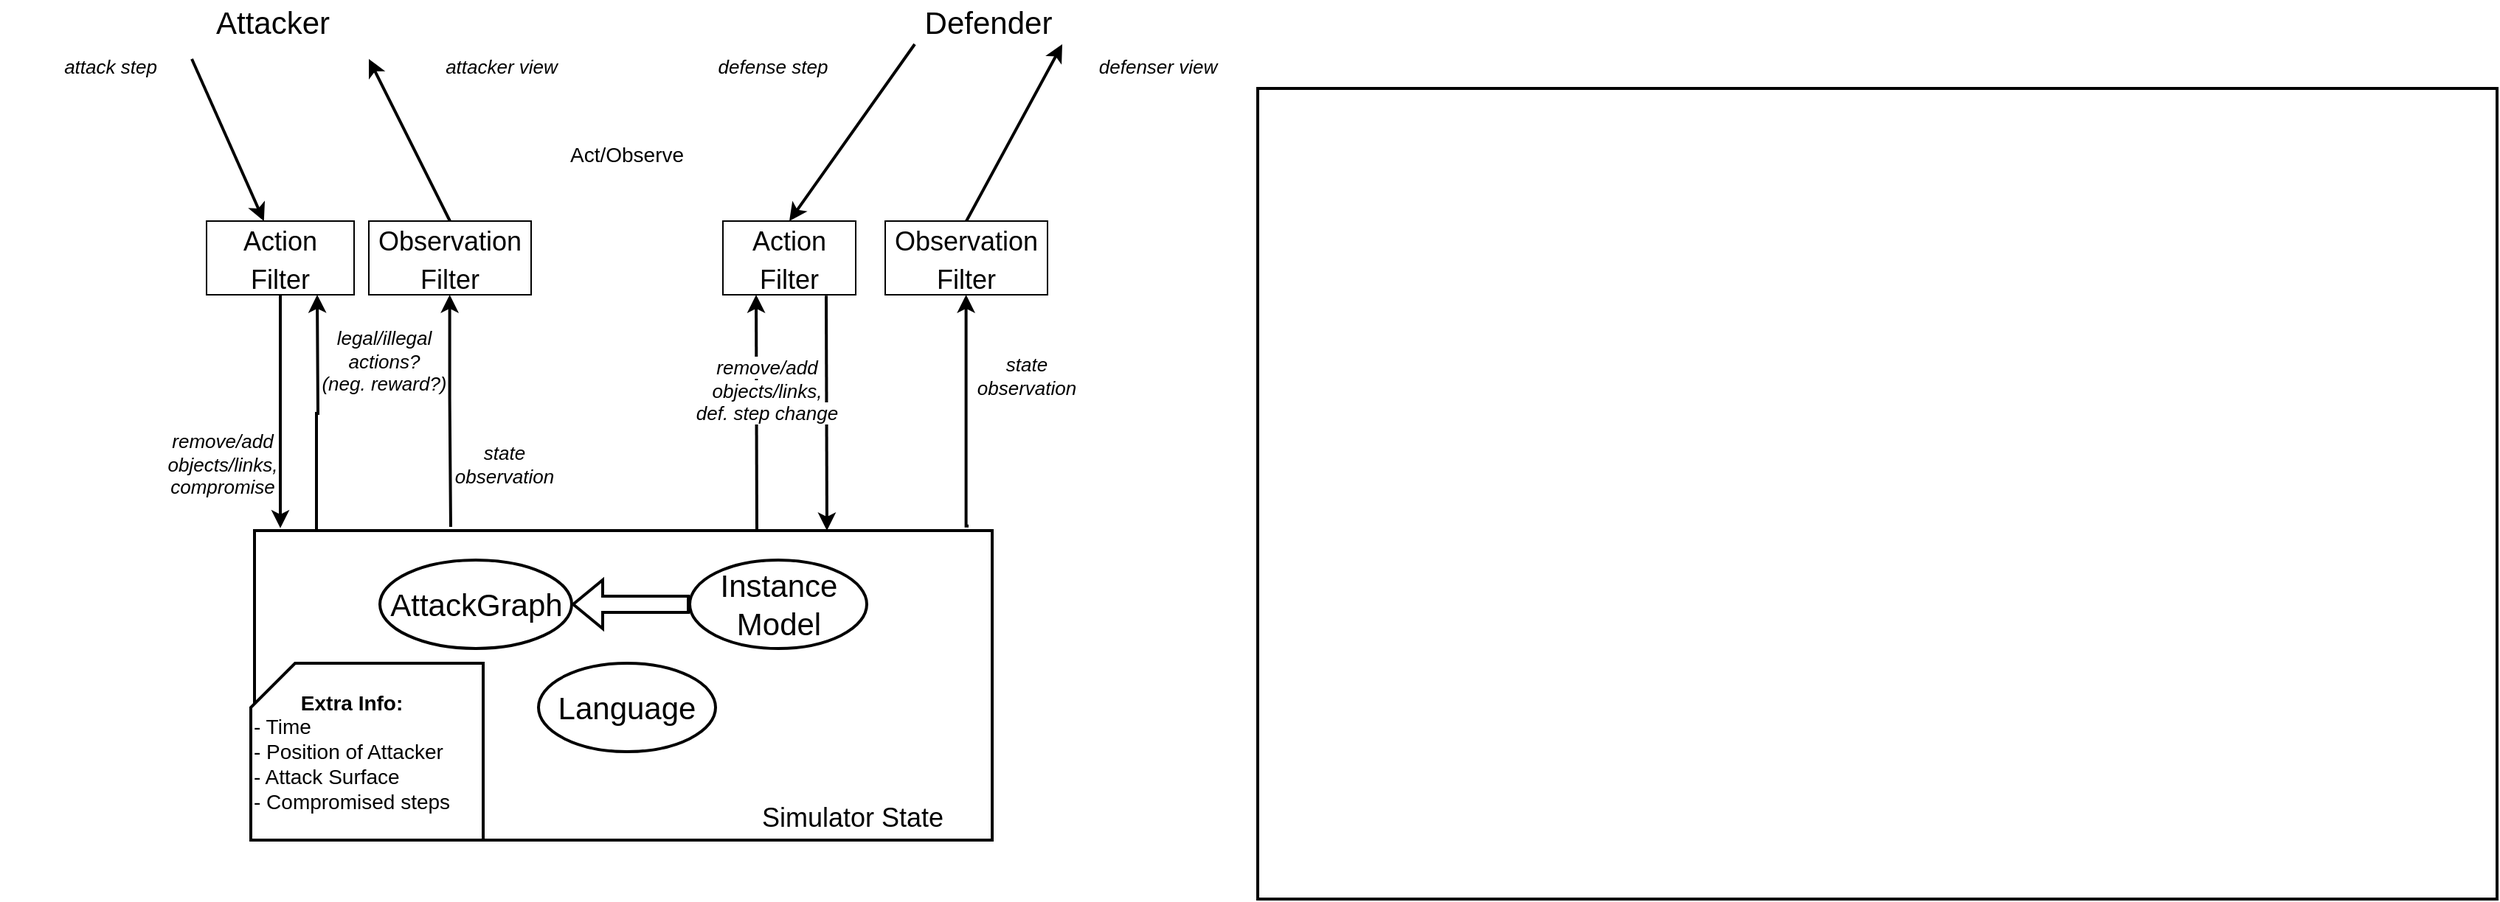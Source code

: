 <mxfile version="16.6.5" type="device"><diagram id="8wmTGzN5-qmzjFdwmFSM" name="Page-1"><mxGraphModel dx="912" dy="466" grid="1" gridSize="10" guides="1" tooltips="1" connect="1" arrows="1" fold="1" page="1" pageScale="1" pageWidth="850" pageHeight="1100" math="0" shadow="0"><root><mxCell id="0"/><mxCell id="1" parent="0"/><mxCell id="mzYf90czQtr4kP6N_9bY-1" value="" style="rounded=0;whiteSpace=wrap;html=1;strokeWidth=2;" vertex="1" parent="1"><mxGeometry x="862.5" y="140" width="840" height="550" as="geometry"/></mxCell><mxCell id="mzYf90czQtr4kP6N_9bY-24" value="" style="rounded=0;whiteSpace=wrap;html=1;fontSize=18;strokeWidth=2;" vertex="1" parent="1"><mxGeometry x="182.5" y="440" width="500" height="210" as="geometry"/></mxCell><mxCell id="mzYf90czQtr4kP6N_9bY-2" value="" style="endArrow=classic;html=1;rounded=0;strokeWidth=2;" edge="1" parent="1" target="mzYf90czQtr4kP6N_9bY-17"><mxGeometry width="50" height="50" relative="1" as="geometry"><mxPoint x="140" y="120" as="sourcePoint"/><mxPoint x="190" y="150" as="targetPoint"/></mxGeometry></mxCell><mxCell id="mzYf90czQtr4kP6N_9bY-3" value="" style="endArrow=classic;html=1;rounded=0;exitX=0.5;exitY=0;exitDx=0;exitDy=0;strokeWidth=2;" edge="1" parent="1" source="mzYf90czQtr4kP6N_9bY-18"><mxGeometry width="50" height="50" relative="1" as="geometry"><mxPoint x="230" y="80" as="sourcePoint"/><mxPoint x="260" y="120" as="targetPoint"/></mxGeometry></mxCell><mxCell id="mzYf90czQtr4kP6N_9bY-4" value="" style="endArrow=classic;html=1;rounded=0;entryX=0.5;entryY=0;entryDx=0;entryDy=0;strokeWidth=2;" edge="1" parent="1" target="mzYf90czQtr4kP6N_9bY-21"><mxGeometry width="50" height="50" relative="1" as="geometry"><mxPoint x="630" y="110" as="sourcePoint"/><mxPoint x="645.52" y="140" as="targetPoint"/></mxGeometry></mxCell><mxCell id="mzYf90czQtr4kP6N_9bY-5" value="" style="endArrow=classic;html=1;rounded=0;exitX=0.5;exitY=0;exitDx=0;exitDy=0;strokeWidth=2;" edge="1" parent="1" source="mzYf90czQtr4kP6N_9bY-20"><mxGeometry width="50" height="50" relative="1" as="geometry"><mxPoint x="718.246" y="139.38" as="sourcePoint"/><mxPoint x="730" y="110" as="targetPoint"/></mxGeometry></mxCell><mxCell id="mzYf90czQtr4kP6N_9bY-7" value="&lt;font style=&quot;font-size: 21px&quot;&gt;Attacker&lt;/font&gt;" style="text;html=1;strokeColor=none;fillColor=none;align=center;verticalAlign=middle;whiteSpace=wrap;rounded=0;" vertex="1" parent="1"><mxGeometry x="120" y="80" width="150" height="30" as="geometry"/></mxCell><mxCell id="mzYf90czQtr4kP6N_9bY-8" value="&lt;font style=&quot;font-size: 21px&quot;&gt;Defender&lt;/font&gt;" style="text;html=1;strokeColor=none;fillColor=none;align=center;verticalAlign=middle;whiteSpace=wrap;rounded=0;" vertex="1" parent="1"><mxGeometry x="620" y="80" width="120" height="30" as="geometry"/></mxCell><mxCell id="mzYf90czQtr4kP6N_9bY-10" value="AttackGraph" style="ellipse;whiteSpace=wrap;html=1;fontSize=21;strokeWidth=2;" vertex="1" parent="1"><mxGeometry x="267.5" y="460" width="130" height="60" as="geometry"/></mxCell><mxCell id="mzYf90czQtr4kP6N_9bY-12" value="Instance&lt;br&gt;Model" style="ellipse;whiteSpace=wrap;html=1;fontSize=21;strokeWidth=2;" vertex="1" parent="1"><mxGeometry x="477.5" y="460" width="120" height="60" as="geometry"/></mxCell><mxCell id="mzYf90czQtr4kP6N_9bY-14" value="" style="shape=flexArrow;endArrow=classic;html=1;rounded=0;fontSize=21;exitX=0;exitY=0.5;exitDx=0;exitDy=0;strokeWidth=2;" edge="1" parent="1" source="mzYf90czQtr4kP6N_9bY-12" target="mzYf90czQtr4kP6N_9bY-10"><mxGeometry width="50" height="50" relative="1" as="geometry"><mxPoint x="387.5" y="450" as="sourcePoint"/><mxPoint x="437.5" y="400" as="targetPoint"/></mxGeometry></mxCell><mxCell id="mzYf90czQtr4kP6N_9bY-47" style="edgeStyle=orthogonalEdgeStyle;rounded=0;orthogonalLoop=1;jettySize=auto;html=1;entryX=0.084;entryY=0;entryDx=0;entryDy=0;entryPerimeter=0;fontSize=14;startArrow=classic;startFill=1;endArrow=none;endFill=0;strokeWidth=2;" edge="1" parent="1" target="mzYf90czQtr4kP6N_9bY-24"><mxGeometry relative="1" as="geometry"><mxPoint x="225" y="280" as="sourcePoint"/></mxGeometry></mxCell><mxCell id="mzYf90czQtr4kP6N_9bY-17" value="&lt;font style=&quot;font-size: 18px&quot;&gt;Action&lt;br&gt;Filter&lt;/font&gt;" style="rounded=0;whiteSpace=wrap;html=1;fontSize=21;" vertex="1" parent="1"><mxGeometry x="150" y="230" width="100" height="50" as="geometry"/></mxCell><mxCell id="mzYf90czQtr4kP6N_9bY-18" value="&lt;font style=&quot;font-size: 18px&quot;&gt;Observation&lt;br&gt;Filter&lt;/font&gt;" style="rounded=0;whiteSpace=wrap;html=1;fontSize=21;" vertex="1" parent="1"><mxGeometry x="260" y="230" width="110" height="50" as="geometry"/></mxCell><mxCell id="mzYf90czQtr4kP6N_9bY-20" value="&lt;font style=&quot;font-size: 18px&quot;&gt;Observation&lt;br&gt;Filter&lt;br&gt;&lt;/font&gt;" style="rounded=0;whiteSpace=wrap;html=1;fontSize=21;" vertex="1" parent="1"><mxGeometry x="610" y="230" width="110" height="50" as="geometry"/></mxCell><mxCell id="mzYf90czQtr4kP6N_9bY-21" value="&lt;font style=&quot;font-size: 18px&quot;&gt;Action&lt;br&gt;Filter&lt;/font&gt;" style="rounded=0;whiteSpace=wrap;html=1;fontSize=21;" vertex="1" parent="1"><mxGeometry x="500" y="230" width="90" height="50" as="geometry"/></mxCell><mxCell id="mzYf90czQtr4kP6N_9bY-25" value="Simulator State" style="text;html=1;strokeColor=none;fillColor=none;align=center;verticalAlign=middle;whiteSpace=wrap;rounded=0;fontSize=18;" vertex="1" parent="1"><mxGeometry x="487.5" y="620" width="200" height="30" as="geometry"/></mxCell><mxCell id="mzYf90czQtr4kP6N_9bY-27" style="edgeStyle=orthogonalEdgeStyle;rounded=0;orthogonalLoop=1;jettySize=auto;html=1;exitX=0.5;exitY=1;exitDx=0;exitDy=0;fontSize=18;startArrow=classic;startFill=1;endArrow=none;endFill=0;entryX=0.266;entryY=-0.012;entryDx=0;entryDy=0;entryPerimeter=0;strokeWidth=2;" edge="1" parent="1" target="mzYf90czQtr4kP6N_9bY-24"><mxGeometry relative="1" as="geometry"><mxPoint x="314.8" y="280" as="sourcePoint"/><mxPoint x="314.8" y="350" as="targetPoint"/><Array as="points"><mxPoint x="315" y="350"/><mxPoint x="315" y="350"/></Array></mxGeometry></mxCell><mxCell id="mzYf90czQtr4kP6N_9bY-28" style="edgeStyle=orthogonalEdgeStyle;rounded=0;orthogonalLoop=1;jettySize=auto;html=1;exitX=0.5;exitY=1;exitDx=0;exitDy=0;fontSize=18;startArrow=classic;startFill=1;endArrow=none;endFill=0;entryX=0.968;entryY=-0.015;entryDx=0;entryDy=0;entryPerimeter=0;strokeWidth=2;" edge="1" parent="1" target="mzYf90czQtr4kP6N_9bY-24"><mxGeometry relative="1" as="geometry"><mxPoint x="664.8" y="280" as="sourcePoint"/><mxPoint x="664.8" y="350" as="targetPoint"/><Array as="points"><mxPoint x="665" y="437"/></Array></mxGeometry></mxCell><mxCell id="mzYf90czQtr4kP6N_9bY-31" value="&lt;div style=&quot;text-align: center&quot;&gt;&lt;b&gt;Extra Info:&lt;/b&gt;&lt;/div&gt;&lt;span&gt;- Time&lt;/span&gt;&lt;br&gt;&lt;span&gt;- Position of Attacker&lt;br&gt;- Attack Surface&lt;br&gt;- Compromised steps&lt;br&gt;&lt;/span&gt;" style="shape=card;whiteSpace=wrap;html=1;fontSize=14;align=left;strokeWidth=2;" vertex="1" parent="1"><mxGeometry x="180" y="530" width="157.5" height="120" as="geometry"/></mxCell><mxCell id="mzYf90czQtr4kP6N_9bY-32" value="Act/Observe" style="text;html=1;strokeColor=none;fillColor=none;align=center;verticalAlign=middle;whiteSpace=wrap;rounded=0;fontSize=14;" vertex="1" parent="1"><mxGeometry x="360" y="170" width="150" height="30" as="geometry"/></mxCell><mxCell id="mzYf90czQtr4kP6N_9bY-45" value="&lt;span style=&quot;font-size: 21px&quot;&gt;Language&lt;/span&gt;" style="ellipse;whiteSpace=wrap;html=1;fontSize=14;strokeWidth=2;" vertex="1" parent="1"><mxGeometry x="375" y="530" width="120" height="60" as="geometry"/></mxCell><mxCell id="mzYf90czQtr4kP6N_9bY-51" value="" style="endArrow=classic;html=1;rounded=0;fontSize=14;entryX=0.25;entryY=1;entryDx=0;entryDy=0;exitX=0.681;exitY=-0.003;exitDx=0;exitDy=0;exitPerimeter=0;strokeWidth=2;" edge="1" parent="1" source="mzYf90czQtr4kP6N_9bY-24" target="mzYf90czQtr4kP6N_9bY-21"><mxGeometry width="50" height="50" relative="1" as="geometry"><mxPoint x="540" y="350" as="sourcePoint"/><mxPoint x="590" y="300" as="targetPoint"/></mxGeometry></mxCell><mxCell id="mzYf90czQtr4kP6N_9bY-52" value="" style="endArrow=none;html=1;rounded=0;fontSize=14;entryX=0.25;entryY=1;entryDx=0;entryDy=0;exitX=0.681;exitY=-0.003;exitDx=0;exitDy=0;exitPerimeter=0;startArrow=classic;startFill=1;endFill=0;strokeWidth=2;" edge="1" parent="1"><mxGeometry width="50" height="50" relative="1" as="geometry"><mxPoint x="570.5" y="440" as="sourcePoint"/><mxPoint x="570" y="280.63" as="targetPoint"/></mxGeometry></mxCell><mxCell id="mzYf90czQtr4kP6N_9bY-53" value="&lt;span style=&quot;font-size: 13px; background-color: rgb(255, 255, 255);&quot;&gt;remove/add objects/links,&lt;/span&gt;&lt;br style=&quot;font-size: 13px;&quot;&gt;&lt;span style=&quot;font-size: 13px; background-color: rgb(255, 255, 255);&quot;&gt;def. step change&lt;/span&gt;" style="text;html=1;strokeColor=none;fillColor=none;align=center;verticalAlign=middle;whiteSpace=wrap;rounded=0;fontSize=13;fontStyle=2" vertex="1" parent="1"><mxGeometry x="458.5" y="330" width="142" height="30" as="geometry"/></mxCell><mxCell id="mzYf90czQtr4kP6N_9bY-54" value="&lt;font style=&quot;font-size: 13px&quot;&gt;legal/illegal&lt;br style=&quot;font-size: 13px&quot;&gt;actions?&lt;br style=&quot;font-size: 13px&quot;&gt;(neg. reward?)&lt;/font&gt;" style="text;html=1;strokeColor=none;fillColor=none;align=center;verticalAlign=middle;whiteSpace=wrap;rounded=0;fontSize=13;fontStyle=2" vertex="1" parent="1"><mxGeometry x="220" y="310" width="101" height="30" as="geometry"/></mxCell><mxCell id="mzYf90czQtr4kP6N_9bY-55" value="&lt;span style=&quot;font-size: 13px; background-color: rgb(255, 255, 255);&quot;&gt;remove/add objects/links,&lt;/span&gt;&lt;br style=&quot;font-size: 13px;&quot;&gt;&lt;span style=&quot;font-size: 13px; background-color: rgb(255, 255, 255);&quot;&gt;compromise&lt;/span&gt;" style="text;html=1;strokeColor=none;fillColor=none;align=center;verticalAlign=middle;whiteSpace=wrap;rounded=0;fontSize=13;fontStyle=2" vertex="1" parent="1"><mxGeometry x="90" y="380" width="142" height="30" as="geometry"/></mxCell><mxCell id="mzYf90czQtr4kP6N_9bY-56" value="defense step" style="text;html=1;strokeColor=none;fillColor=none;align=center;verticalAlign=middle;whiteSpace=wrap;rounded=0;fontSize=13;fontStyle=2" vertex="1" parent="1"><mxGeometry x="458.5" y="110" width="150" height="30" as="geometry"/></mxCell><mxCell id="mzYf90czQtr4kP6N_9bY-57" value="attack step" style="text;html=1;strokeColor=none;fillColor=none;align=center;verticalAlign=middle;whiteSpace=wrap;rounded=0;fontSize=13;fontStyle=2" vertex="1" parent="1"><mxGeometry x="10" y="110" width="150" height="30" as="geometry"/></mxCell><mxCell id="mzYf90czQtr4kP6N_9bY-58" value="defenser view" style="text;html=1;strokeColor=none;fillColor=none;align=center;verticalAlign=middle;whiteSpace=wrap;rounded=0;fontSize=13;fontStyle=2" vertex="1" parent="1"><mxGeometry x="720" y="110" width="150" height="30" as="geometry"/></mxCell><mxCell id="mzYf90czQtr4kP6N_9bY-59" value="attacker view" style="text;html=1;strokeColor=none;fillColor=none;align=center;verticalAlign=middle;whiteSpace=wrap;rounded=0;fontSize=13;fontStyle=2" vertex="1" parent="1"><mxGeometry x="275" y="110" width="150" height="30" as="geometry"/></mxCell><mxCell id="mzYf90czQtr4kP6N_9bY-60" value="state&lt;br style=&quot;font-size: 13px;&quot;&gt;observation" style="text;html=1;strokeColor=none;fillColor=none;align=center;verticalAlign=middle;whiteSpace=wrap;rounded=0;fontSize=13;fontStyle=2" vertex="1" parent="1"><mxGeometry x="660" y="320" width="92" height="30" as="geometry"/></mxCell><mxCell id="mzYf90czQtr4kP6N_9bY-61" value="state&lt;br style=&quot;font-size: 13px;&quot;&gt;observation" style="text;html=1;strokeColor=none;fillColor=none;align=center;verticalAlign=middle;whiteSpace=wrap;rounded=0;fontSize=13;fontStyle=2" vertex="1" parent="1"><mxGeometry x="305.5" y="380" width="92" height="30" as="geometry"/></mxCell><mxCell id="mzYf90czQtr4kP6N_9bY-62" value="" style="endArrow=classic;html=1;rounded=0;fontSize=13;exitX=0.5;exitY=1;exitDx=0;exitDy=0;entryX=0.035;entryY=-0.008;entryDx=0;entryDy=0;entryPerimeter=0;strokeWidth=2;" edge="1" parent="1" source="mzYf90czQtr4kP6N_9bY-17" target="mzYf90czQtr4kP6N_9bY-24"><mxGeometry width="50" height="50" relative="1" as="geometry"><mxPoint x="180" y="360" as="sourcePoint"/><mxPoint x="230" y="310" as="targetPoint"/></mxGeometry></mxCell></root></mxGraphModel></diagram></mxfile>